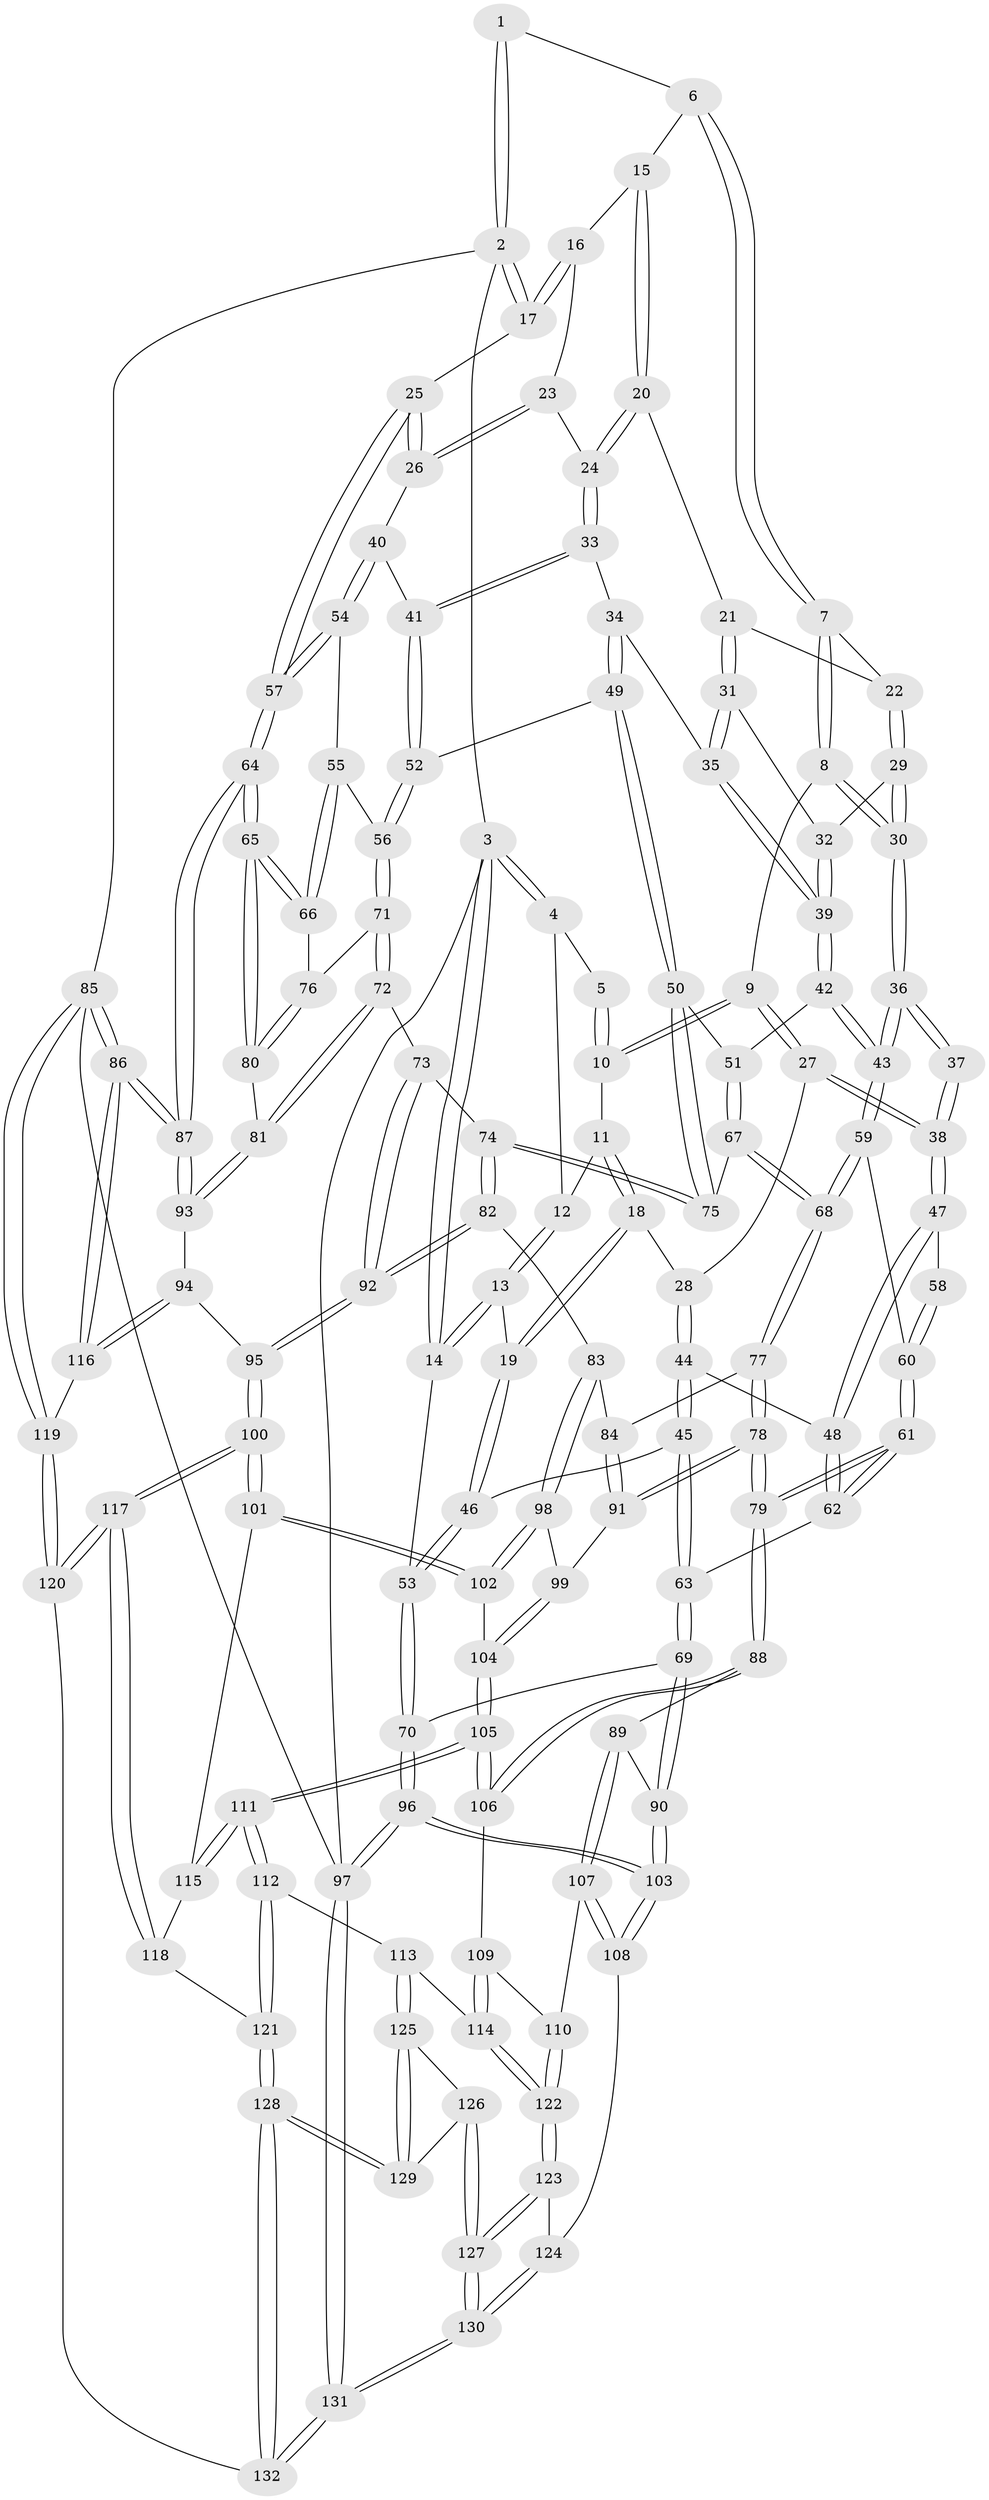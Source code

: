 // coarse degree distribution, {4: 0.33962264150943394, 3: 0.4528301886792453, 2: 0.09433962264150944, 5: 0.11320754716981132}
// Generated by graph-tools (version 1.1) at 2025/54/03/04/25 22:54:36]
// undirected, 132 vertices, 327 edges
graph export_dot {
  node [color=gray90,style=filled];
  1 [pos="+0.6281130817121209+0"];
  2 [pos="+1+0"];
  3 [pos="+0+0"];
  4 [pos="+0.08212166029808364+0"];
  5 [pos="+0.42410506582140456+0"];
  6 [pos="+0.6456697100545722+0"];
  7 [pos="+0.5113903206137006+0.11418708900134647"];
  8 [pos="+0.4785915560550056+0.1326534880482818"];
  9 [pos="+0.4243870991762995+0.12875746269658345"];
  10 [pos="+0.415756291177996+0.09164837165544237"];
  11 [pos="+0.18449259836795892+0"];
  12 [pos="+0.1282617572859186+0"];
  13 [pos="+0.03498397613848746+0.20449964952226207"];
  14 [pos="+0+0.2970907406150071"];
  15 [pos="+0.6754227361073711+0.03966794781074754"];
  16 [pos="+0.8511173664411404+0.06135187832493913"];
  17 [pos="+1+0"];
  18 [pos="+0.23107243414875253+0.15253836309562732"];
  19 [pos="+0.12735620535674605+0.22730132315746757"];
  20 [pos="+0.6860691575111492+0.10151856715220098"];
  21 [pos="+0.6590051846415473+0.1312048282626369"];
  22 [pos="+0.6097052177925207+0.16480215070835783"];
  23 [pos="+0.8235260687179384+0.137645235753191"];
  24 [pos="+0.7486697591954521+0.18125405399956498"];
  25 [pos="+1+0.11484143316524477"];
  26 [pos="+0.9204972082087747+0.2063767357451911"];
  27 [pos="+0.40231962370947627+0.1520247609621362"];
  28 [pos="+0.2710756535105649+0.17332773062151152"];
  29 [pos="+0.5847537591356483+0.22144362076929944"];
  30 [pos="+0.5528071237873406+0.2331182604717178"];
  31 [pos="+0.6399299113641136+0.23013532994901573"];
  32 [pos="+0.6061377836542697+0.22693833772929597"];
  33 [pos="+0.7499188048100912+0.20243573063147502"];
  34 [pos="+0.6915903127132481+0.25318183637940733"];
  35 [pos="+0.6805674252466068+0.2529659525191084"];
  36 [pos="+0.5271649471380582+0.3284321001311483"];
  37 [pos="+0.5179189934183663+0.3254020903387101"];
  38 [pos="+0.41375368759089637+0.241169261830043"];
  39 [pos="+0.6272961027392147+0.29863452780617195"];
  40 [pos="+0.843008839780382+0.2633172389343417"];
  41 [pos="+0.8058996859294297+0.254800376867787"];
  42 [pos="+0.5844825435939643+0.3535914398512784"];
  43 [pos="+0.5397784534516954+0.34861407393481747"];
  44 [pos="+0.2859852017240318+0.3143973810007143"];
  45 [pos="+0.18455753226277274+0.36115141060109035"];
  46 [pos="+0.15914083711778096+0.33330405936023716"];
  47 [pos="+0.340420032616201+0.3387859628992877"];
  48 [pos="+0.3395862785740757+0.3389587664161565"];
  49 [pos="+0.7175594811445932+0.3823570108575765"];
  50 [pos="+0.7114985986198574+0.38479446556393937"];
  51 [pos="+0.6289016203310434+0.3756987281914271"];
  52 [pos="+0.7286233585774544+0.3831407464850136"];
  53 [pos="+0+0.3917691875137864"];
  54 [pos="+0.8712928685872519+0.3468170858800271"];
  55 [pos="+0.8648445748516137+0.37486893150260603"];
  56 [pos="+0.7930432690777828+0.4162215099724377"];
  57 [pos="+1+0.18491731838750505"];
  58 [pos="+0.3803500417642831+0.3554444047834335"];
  59 [pos="+0.5080539011840307+0.42616039020154006"];
  60 [pos="+0.44473497344606483+0.4547926639582255"];
  61 [pos="+0.35109278559376744+0.5718905532113187"];
  62 [pos="+0.3098473180082236+0.5110973736136257"];
  63 [pos="+0.1786642508898233+0.435834813433663"];
  64 [pos="+1+0.5040221430708893"];
  65 [pos="+1+0.5112900294803101"];
  66 [pos="+0.9929882899170074+0.46515365651342366"];
  67 [pos="+0.6109149539078832+0.49368524165619737"];
  68 [pos="+0.5719981280521419+0.5143631993201679"];
  69 [pos="+0.06799416045491584+0.5136108591242676"];
  70 [pos="+0+0.42238468227823395"];
  71 [pos="+0.8024588106455911+0.4678344065061468"];
  72 [pos="+0.7648601499125519+0.5582284389378651"];
  73 [pos="+0.7522737173006876+0.5626863212128471"];
  74 [pos="+0.7167828933362067+0.550626251238232"];
  75 [pos="+0.6762779078611838+0.4941529376464555"];
  76 [pos="+0.8569533366376441+0.4869380325774627"];
  77 [pos="+0.5678447300227524+0.5371255721653716"];
  78 [pos="+0.4050148053024897+0.5851670292650751"];
  79 [pos="+0.3511570561057137+0.5725714221645649"];
  80 [pos="+0.8963410391546642+0.6237723389417456"];
  81 [pos="+0.8944738455128228+0.6251423592283009"];
  82 [pos="+0.6091903655927623+0.6026318453036671"];
  83 [pos="+0.6055784975078337+0.6017036432945385"];
  84 [pos="+0.589723647176379+0.5817038184714457"];
  85 [pos="+1+1"];
  86 [pos="+1+1"];
  87 [pos="+1+0.861204084956622"];
  88 [pos="+0.30098673445186325+0.6574195102559748"];
  89 [pos="+0.22754248842476973+0.6697026856029142"];
  90 [pos="+0.1331483710051135+0.6609426669604815"];
  91 [pos="+0.4757567468455312+0.6357171359238318"];
  92 [pos="+0.7091386485444521+0.7249827696848801"];
  93 [pos="+0.8567662604029699+0.754458847936202"];
  94 [pos="+0.8394680164019074+0.7668643383258337"];
  95 [pos="+0.7177969656770757+0.7744351860880314"];
  96 [pos="+0+0.9987343530249334"];
  97 [pos="+0+1"];
  98 [pos="+0.568957797231254+0.6533472266094233"];
  99 [pos="+0.48335716977872567+0.6446669947137101"];
  100 [pos="+0.7053640647519903+0.785510804671394"];
  101 [pos="+0.6405238044265017+0.7849289787835385"];
  102 [pos="+0.5683111026637605+0.7621878260854099"];
  103 [pos="+0+0.8722305565646936"];
  104 [pos="+0.5112854567724763+0.7690119256008574"];
  105 [pos="+0.4444413217346385+0.8085362256000103"];
  106 [pos="+0.3270891836551988+0.7079056498179068"];
  107 [pos="+0.1965815072617565+0.8605135980067751"];
  108 [pos="+0.094202936499592+0.8794649503079974"];
  109 [pos="+0.29777599361979656+0.7871126346738528"];
  110 [pos="+0.21531440949050082+0.8664597739027649"];
  111 [pos="+0.4424195736068867+0.8314510302435892"];
  112 [pos="+0.43626168047843+0.8538895801515243"];
  113 [pos="+0.3316973758704318+0.8930455972203761"];
  114 [pos="+0.31245243336979955+0.8885468698642012"];
  115 [pos="+0.5709916128319806+0.8857043118806583"];
  116 [pos="+0.8681092375956371+0.8650806379044332"];
  117 [pos="+0.7035112731609816+1"];
  118 [pos="+0.5709003155920732+0.8921625128781854"];
  119 [pos="+0.7600612584833748+1"];
  120 [pos="+0.7279896879002905+1"];
  121 [pos="+0.4702699584851171+0.9837965892668071"];
  122 [pos="+0.2560503439157873+0.9032434176601328"];
  123 [pos="+0.2497675738643372+0.9664595570210464"];
  124 [pos="+0.17230633673972665+0.9450428199896108"];
  125 [pos="+0.3361435801542972+0.9311657756230942"];
  126 [pos="+0.3225139169479016+0.9729253943340437"];
  127 [pos="+0.26392748808345085+1"];
  128 [pos="+0.47091568510526+0.9977575447221254"];
  129 [pos="+0.40476035085710416+0.9770490544303114"];
  130 [pos="+0.23299103175587654+1"];
  131 [pos="+0.22988859256154087+1"];
  132 [pos="+0.5321643419025188+1"];
  1 -- 2;
  1 -- 2;
  1 -- 6;
  2 -- 3;
  2 -- 17;
  2 -- 17;
  2 -- 85;
  3 -- 4;
  3 -- 4;
  3 -- 14;
  3 -- 14;
  3 -- 97;
  4 -- 5;
  4 -- 12;
  5 -- 10;
  5 -- 10;
  6 -- 7;
  6 -- 7;
  6 -- 15;
  7 -- 8;
  7 -- 8;
  7 -- 22;
  8 -- 9;
  8 -- 30;
  8 -- 30;
  9 -- 10;
  9 -- 10;
  9 -- 27;
  9 -- 27;
  10 -- 11;
  11 -- 12;
  11 -- 18;
  11 -- 18;
  12 -- 13;
  12 -- 13;
  13 -- 14;
  13 -- 14;
  13 -- 19;
  14 -- 53;
  15 -- 16;
  15 -- 20;
  15 -- 20;
  16 -- 17;
  16 -- 17;
  16 -- 23;
  17 -- 25;
  18 -- 19;
  18 -- 19;
  18 -- 28;
  19 -- 46;
  19 -- 46;
  20 -- 21;
  20 -- 24;
  20 -- 24;
  21 -- 22;
  21 -- 31;
  21 -- 31;
  22 -- 29;
  22 -- 29;
  23 -- 24;
  23 -- 26;
  23 -- 26;
  24 -- 33;
  24 -- 33;
  25 -- 26;
  25 -- 26;
  25 -- 57;
  25 -- 57;
  26 -- 40;
  27 -- 28;
  27 -- 38;
  27 -- 38;
  28 -- 44;
  28 -- 44;
  29 -- 30;
  29 -- 30;
  29 -- 32;
  30 -- 36;
  30 -- 36;
  31 -- 32;
  31 -- 35;
  31 -- 35;
  32 -- 39;
  32 -- 39;
  33 -- 34;
  33 -- 41;
  33 -- 41;
  34 -- 35;
  34 -- 49;
  34 -- 49;
  35 -- 39;
  35 -- 39;
  36 -- 37;
  36 -- 37;
  36 -- 43;
  36 -- 43;
  37 -- 38;
  37 -- 38;
  38 -- 47;
  38 -- 47;
  39 -- 42;
  39 -- 42;
  40 -- 41;
  40 -- 54;
  40 -- 54;
  41 -- 52;
  41 -- 52;
  42 -- 43;
  42 -- 43;
  42 -- 51;
  43 -- 59;
  43 -- 59;
  44 -- 45;
  44 -- 45;
  44 -- 48;
  45 -- 46;
  45 -- 63;
  45 -- 63;
  46 -- 53;
  46 -- 53;
  47 -- 48;
  47 -- 48;
  47 -- 58;
  48 -- 62;
  48 -- 62;
  49 -- 50;
  49 -- 50;
  49 -- 52;
  50 -- 51;
  50 -- 75;
  50 -- 75;
  51 -- 67;
  51 -- 67;
  52 -- 56;
  52 -- 56;
  53 -- 70;
  53 -- 70;
  54 -- 55;
  54 -- 57;
  54 -- 57;
  55 -- 56;
  55 -- 66;
  55 -- 66;
  56 -- 71;
  56 -- 71;
  57 -- 64;
  57 -- 64;
  58 -- 60;
  58 -- 60;
  59 -- 60;
  59 -- 68;
  59 -- 68;
  60 -- 61;
  60 -- 61;
  61 -- 62;
  61 -- 62;
  61 -- 79;
  61 -- 79;
  62 -- 63;
  63 -- 69;
  63 -- 69;
  64 -- 65;
  64 -- 65;
  64 -- 87;
  64 -- 87;
  65 -- 66;
  65 -- 66;
  65 -- 80;
  65 -- 80;
  66 -- 76;
  67 -- 68;
  67 -- 68;
  67 -- 75;
  68 -- 77;
  68 -- 77;
  69 -- 70;
  69 -- 90;
  69 -- 90;
  70 -- 96;
  70 -- 96;
  71 -- 72;
  71 -- 72;
  71 -- 76;
  72 -- 73;
  72 -- 81;
  72 -- 81;
  73 -- 74;
  73 -- 92;
  73 -- 92;
  74 -- 75;
  74 -- 75;
  74 -- 82;
  74 -- 82;
  76 -- 80;
  76 -- 80;
  77 -- 78;
  77 -- 78;
  77 -- 84;
  78 -- 79;
  78 -- 79;
  78 -- 91;
  78 -- 91;
  79 -- 88;
  79 -- 88;
  80 -- 81;
  81 -- 93;
  81 -- 93;
  82 -- 83;
  82 -- 92;
  82 -- 92;
  83 -- 84;
  83 -- 98;
  83 -- 98;
  84 -- 91;
  84 -- 91;
  85 -- 86;
  85 -- 86;
  85 -- 119;
  85 -- 119;
  85 -- 97;
  86 -- 87;
  86 -- 87;
  86 -- 116;
  86 -- 116;
  87 -- 93;
  87 -- 93;
  88 -- 89;
  88 -- 106;
  88 -- 106;
  89 -- 90;
  89 -- 107;
  89 -- 107;
  90 -- 103;
  90 -- 103;
  91 -- 99;
  92 -- 95;
  92 -- 95;
  93 -- 94;
  94 -- 95;
  94 -- 116;
  94 -- 116;
  95 -- 100;
  95 -- 100;
  96 -- 97;
  96 -- 97;
  96 -- 103;
  96 -- 103;
  97 -- 131;
  97 -- 131;
  98 -- 99;
  98 -- 102;
  98 -- 102;
  99 -- 104;
  99 -- 104;
  100 -- 101;
  100 -- 101;
  100 -- 117;
  100 -- 117;
  101 -- 102;
  101 -- 102;
  101 -- 115;
  102 -- 104;
  103 -- 108;
  103 -- 108;
  104 -- 105;
  104 -- 105;
  105 -- 106;
  105 -- 106;
  105 -- 111;
  105 -- 111;
  106 -- 109;
  107 -- 108;
  107 -- 108;
  107 -- 110;
  108 -- 124;
  109 -- 110;
  109 -- 114;
  109 -- 114;
  110 -- 122;
  110 -- 122;
  111 -- 112;
  111 -- 112;
  111 -- 115;
  111 -- 115;
  112 -- 113;
  112 -- 121;
  112 -- 121;
  113 -- 114;
  113 -- 125;
  113 -- 125;
  114 -- 122;
  114 -- 122;
  115 -- 118;
  116 -- 119;
  117 -- 118;
  117 -- 118;
  117 -- 120;
  117 -- 120;
  118 -- 121;
  119 -- 120;
  119 -- 120;
  120 -- 132;
  121 -- 128;
  121 -- 128;
  122 -- 123;
  122 -- 123;
  123 -- 124;
  123 -- 127;
  123 -- 127;
  124 -- 130;
  124 -- 130;
  125 -- 126;
  125 -- 129;
  125 -- 129;
  126 -- 127;
  126 -- 127;
  126 -- 129;
  127 -- 130;
  127 -- 130;
  128 -- 129;
  128 -- 129;
  128 -- 132;
  128 -- 132;
  130 -- 131;
  130 -- 131;
  131 -- 132;
  131 -- 132;
}
